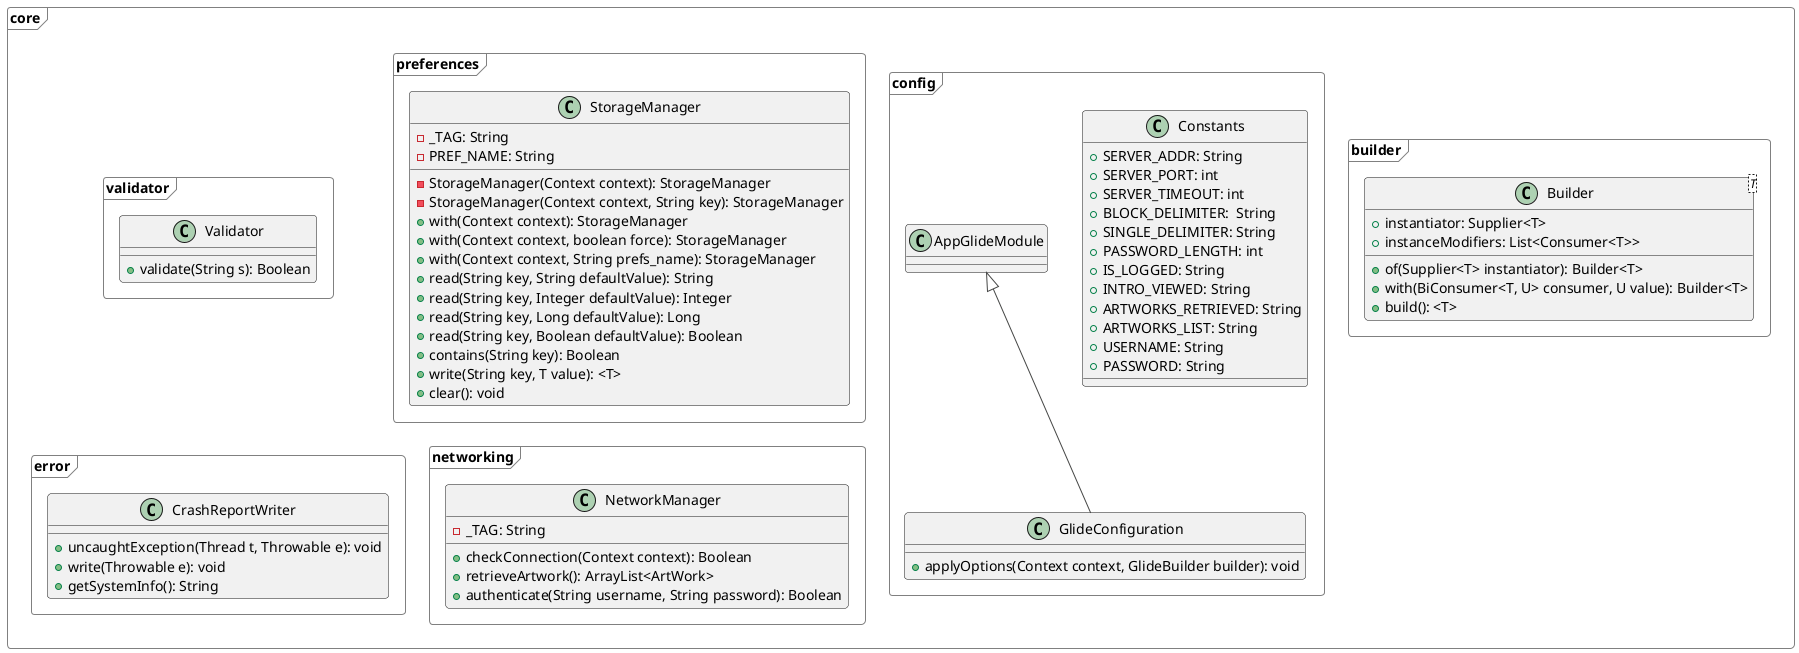 ' Compile with (plantuml -tsvg)
' Available themes: https://bschwarz.github.io/puml-themes/gallery.html
' Favorites themes: amiga, cyborg, materia, minty, reddress-darkgreen, sandstone, toy, vibrant
@startuml core
!theme vibrant

' -----------------------------------------------------
skinparam defaultTextAlignment center
skinparam FrameBackgroundColor white
skinparam FrameBorderColor gray
' -----------------------------------------------------
' left to right direction

frame core {
  frame builder {
    class Builder<T> {
      + {field} instantiator: Supplier<T>
      + {field} instanceModifiers: List<Consumer<T>>
      + {method} of(Supplier<T> instantiator): Builder<T>
      + {method} with(BiConsumer<T, U> consumer, U value): Builder<T>
      + {method} build(): <T>
    }
  }

  frame config {
    class Constants {
      + {field} SERVER_ADDR: String
      + {field} SERVER_PORT: int
      + {field} SERVER_TIMEOUT: int
      + {field} BLOCK_DELIMITER:  String
      + {field} SINGLE_DELIMITER: String
      + {field} PASSWORD_LENGTH: int
      + {field} IS_LOGGED: String
      + {field} INTRO_VIEWED: String
      + {field} ARTWORKS_RETRIEVED: String
      + {field} ARTWORKS_LIST: String
      + {field} USERNAME: String
      + {field} PASSWORD: String
    }

    class GlideConfiguration extends AppGlideModule {
      + {method} applyOptions(Context context, GlideBuilder builder): void
    }
  }

  frame error {
    class CrashReportWriter {
      + {method} uncaughtException(Thread t, Throwable e): void
      + {method} write(Throwable e): void
      + {method} getSystemInfo(): String
    }
  }

  frame networking {
    class NetworkManager {
      - {field} _TAG: String
      + {method} checkConnection(Context context): Boolean
      + {method} retrieveArtwork(): ArrayList<ArtWork>
      + {method} authenticate(String username, String password): Boolean
    }
  }

  frame preferences {
    class StorageManager {
	- {field} _TAG: String
	- {field} PREF_NAME: String
	- {method} StorageManager(Context context): StorageManager
	- {method} StorageManager(Context context, String key): StorageManager
	+ {method} with(Context context): StorageManager
	+ {method} with(Context context, boolean force): StorageManager
	+ {method} with(Context context, String prefs_name): StorageManager
	+ {method} read(String key, String defaultValue): String
	+ {method} read(String key, Integer defaultValue): Integer
	+ {method} read(String key, Long defaultValue): Long
	+ {method} read(String key, Boolean defaultValue): Boolean
	+ {method} contains(String key): Boolean
	+ {method} write(String key, T value): <T>
	+ {method} clear(): void
    }
  }

  frame validator {
    class Validator {
      + validate(String s): Boolean
    }
  }


 '' Positioning
 StorageManager -d[hidden]-> NetworkManager
 NetworkManager -u[hidden]-> StorageManager

 Validator -d[hidden]-> CrashReportWriter
 CrashReportWriter -u[hidden]-> Validator
}
hide AppGlideModule

@enduml												

@startuml models
' -----------------------------------------------------
skinparam defaultTextAlignment center
' -----------------------------------------------------
frame model {
  '' top to bottom direction
  class ArtWork {
	name: String
	author: String
	description: String
	+ ArtWork(String name, String author, String description): ArtWork
  }

  class User {
	id: String
	name: String
	password: String
	type: UserType
	+ User(String name, String password): User
  }

  frame properties {
	   class ArtworkUtil {
		  + loadOrRetrieveArtWorks(Context context): void
		  + saveArtworks(Context context, List<ArtWork> artworks): void

	   }

	   enum UserType {
		  STUDENT,
		  EXPERT
	   }
  }
}
@enduml


@startuml ui
' -----------------------------------------------------
skinparam defaultTextAlignment center
' -----------------------------------------------------
' left to right direction
frame ui {
  frame activity {
	   class MainActivity extends AppCompatActivity {
		  _TAG: String
		  navController: NavController
		  options: NavOptions
		  bar: ChipNavigationBar
		  - setUI(): void
		  + onCreate(Bundle bundle): void
		  + onBackPressed(): void
		  + onResume(): void
	   }

	   frame authentication {
		   frame login {
		       class LoginActivity extends AppCompatActivity {
			      _TAG: String
			      usernameEditText: EditText
			      passwordEditText: EditText
			      loginStatus: Boolean

			      - setUI(): void
			      - handleLogin(String u, String p): void
			      + onCreate(Bundle bundle): void
			      + onResume(): void
		       }
		   }

		   frame registration {
		       class RegistrationActivity extends AppCompatActivity {
			      _TAG: String
			      usernameEditText: EditText
			      passwordEditText: EditText
			      confirmPasswordEditText: EditText

			      - setUI(): void
			      - handleRegistration(String u, String p, String cp): void
			      + onCreate(Bundle b): void
			      + onBackPressed(): void
		       }
		   }
	   }

	   frame intro {
		   class SlideItem {
			  title: String
			  image: int

			  + SlideItem(String t, int i): SlideItem
			  + getTitle(): String
			  + getImage(): int

		   }

		   class IntroActivity extends AppCompatActivity {
			  - _TAG: String
			  - pager: ViewPager
			  - nextButton: Button
			  - gettingStartedButton: Button
			  - skipButton: Button
			  - currPos: int
			  - items: List<SlideItem>

			  - setUI(): void
			  - loadLastScreen(): void
			  + onCreate(Bundle b): void
		   }
	   }

	   RegistrationActivity -d[hidden]-> MainActivity
	   MainActivity -u[hidden]-> RegistrationActivity

	   MainActivity -r[hidden]-> IntroActivity
	   IntroActivity -l[hidden]-> MainActivity
  }

  frame adapters {
	   class IntroAdapter extends PagerAdapter {
		  context: Context
		  items: List<SlideItem>
		  + IntroAdapter(Context ctx, List<SlideItem> slides): IntroAdapter
		  + instantiateItem(ViewGroup c, int p): Object
		  + getCount(): int
		  + isViewFromObject(View v, Object o): boolean
		  + destroyItem(ViewGroup c, int pos, Object o): void
	   }

	   class ArtWorkAdapter extends PagerAdapter {
		  - context: Context
		  + ArtWorkAdapter(Context ctx): ArtWorkAdapter
		  + instantiateItem(ViewGroup c, int p): Object
		  + getCount(): int
		  + isViewFromObject(View v, Object o): boolean
		  + destroyItem(ViewGroup c, int p, Object o): void
	   }

	   ArtWorkAdapter -d[hidden]-> IntroAdapter
	   IntroAdapter -u[hidden]-> ArtWorkAdapter
  }

  frame fragment {
	   class HomeFragment extends Fragment {
		  - _TAG: String
		  + onCreateView(LayoutInflater i, ViewGroup vg, Bundle b): View
		  + onViewCreated(View v, Bundle b): void
		  - retrieveArtWorks(): void
	   }

	   class ProfileFragment extends Fragment {
		  - _TAG: String
		  - chip: Chip;
		  - toolbar: MaterialToolbar

		  + onCreateView(LayoutInflater i, ViewGroup vg, Bundle b): View
		  + onViewCreated(View v, Bundle b): void
		  - showDialog(): void
	   }

	   class SearchFragment extends Fragment {
		  - _TAG: String
		  + onCreateView(LayoutInflater i, ViewGroup vg, Bundle b): View
		  + onViewCreated(View v, Bundle b): void
		  + onPause(): void
		  + onResume(): void
		  + setupMenu(): void
	   }

	   HomeFragment -d[hidden]-> ProfileFragment
	   ProfileFragment -u[hidden]-> HomeFragment
  }
}

hide AppCompatActivity
hide PagerAdapter
hide Fragment
@enduml
